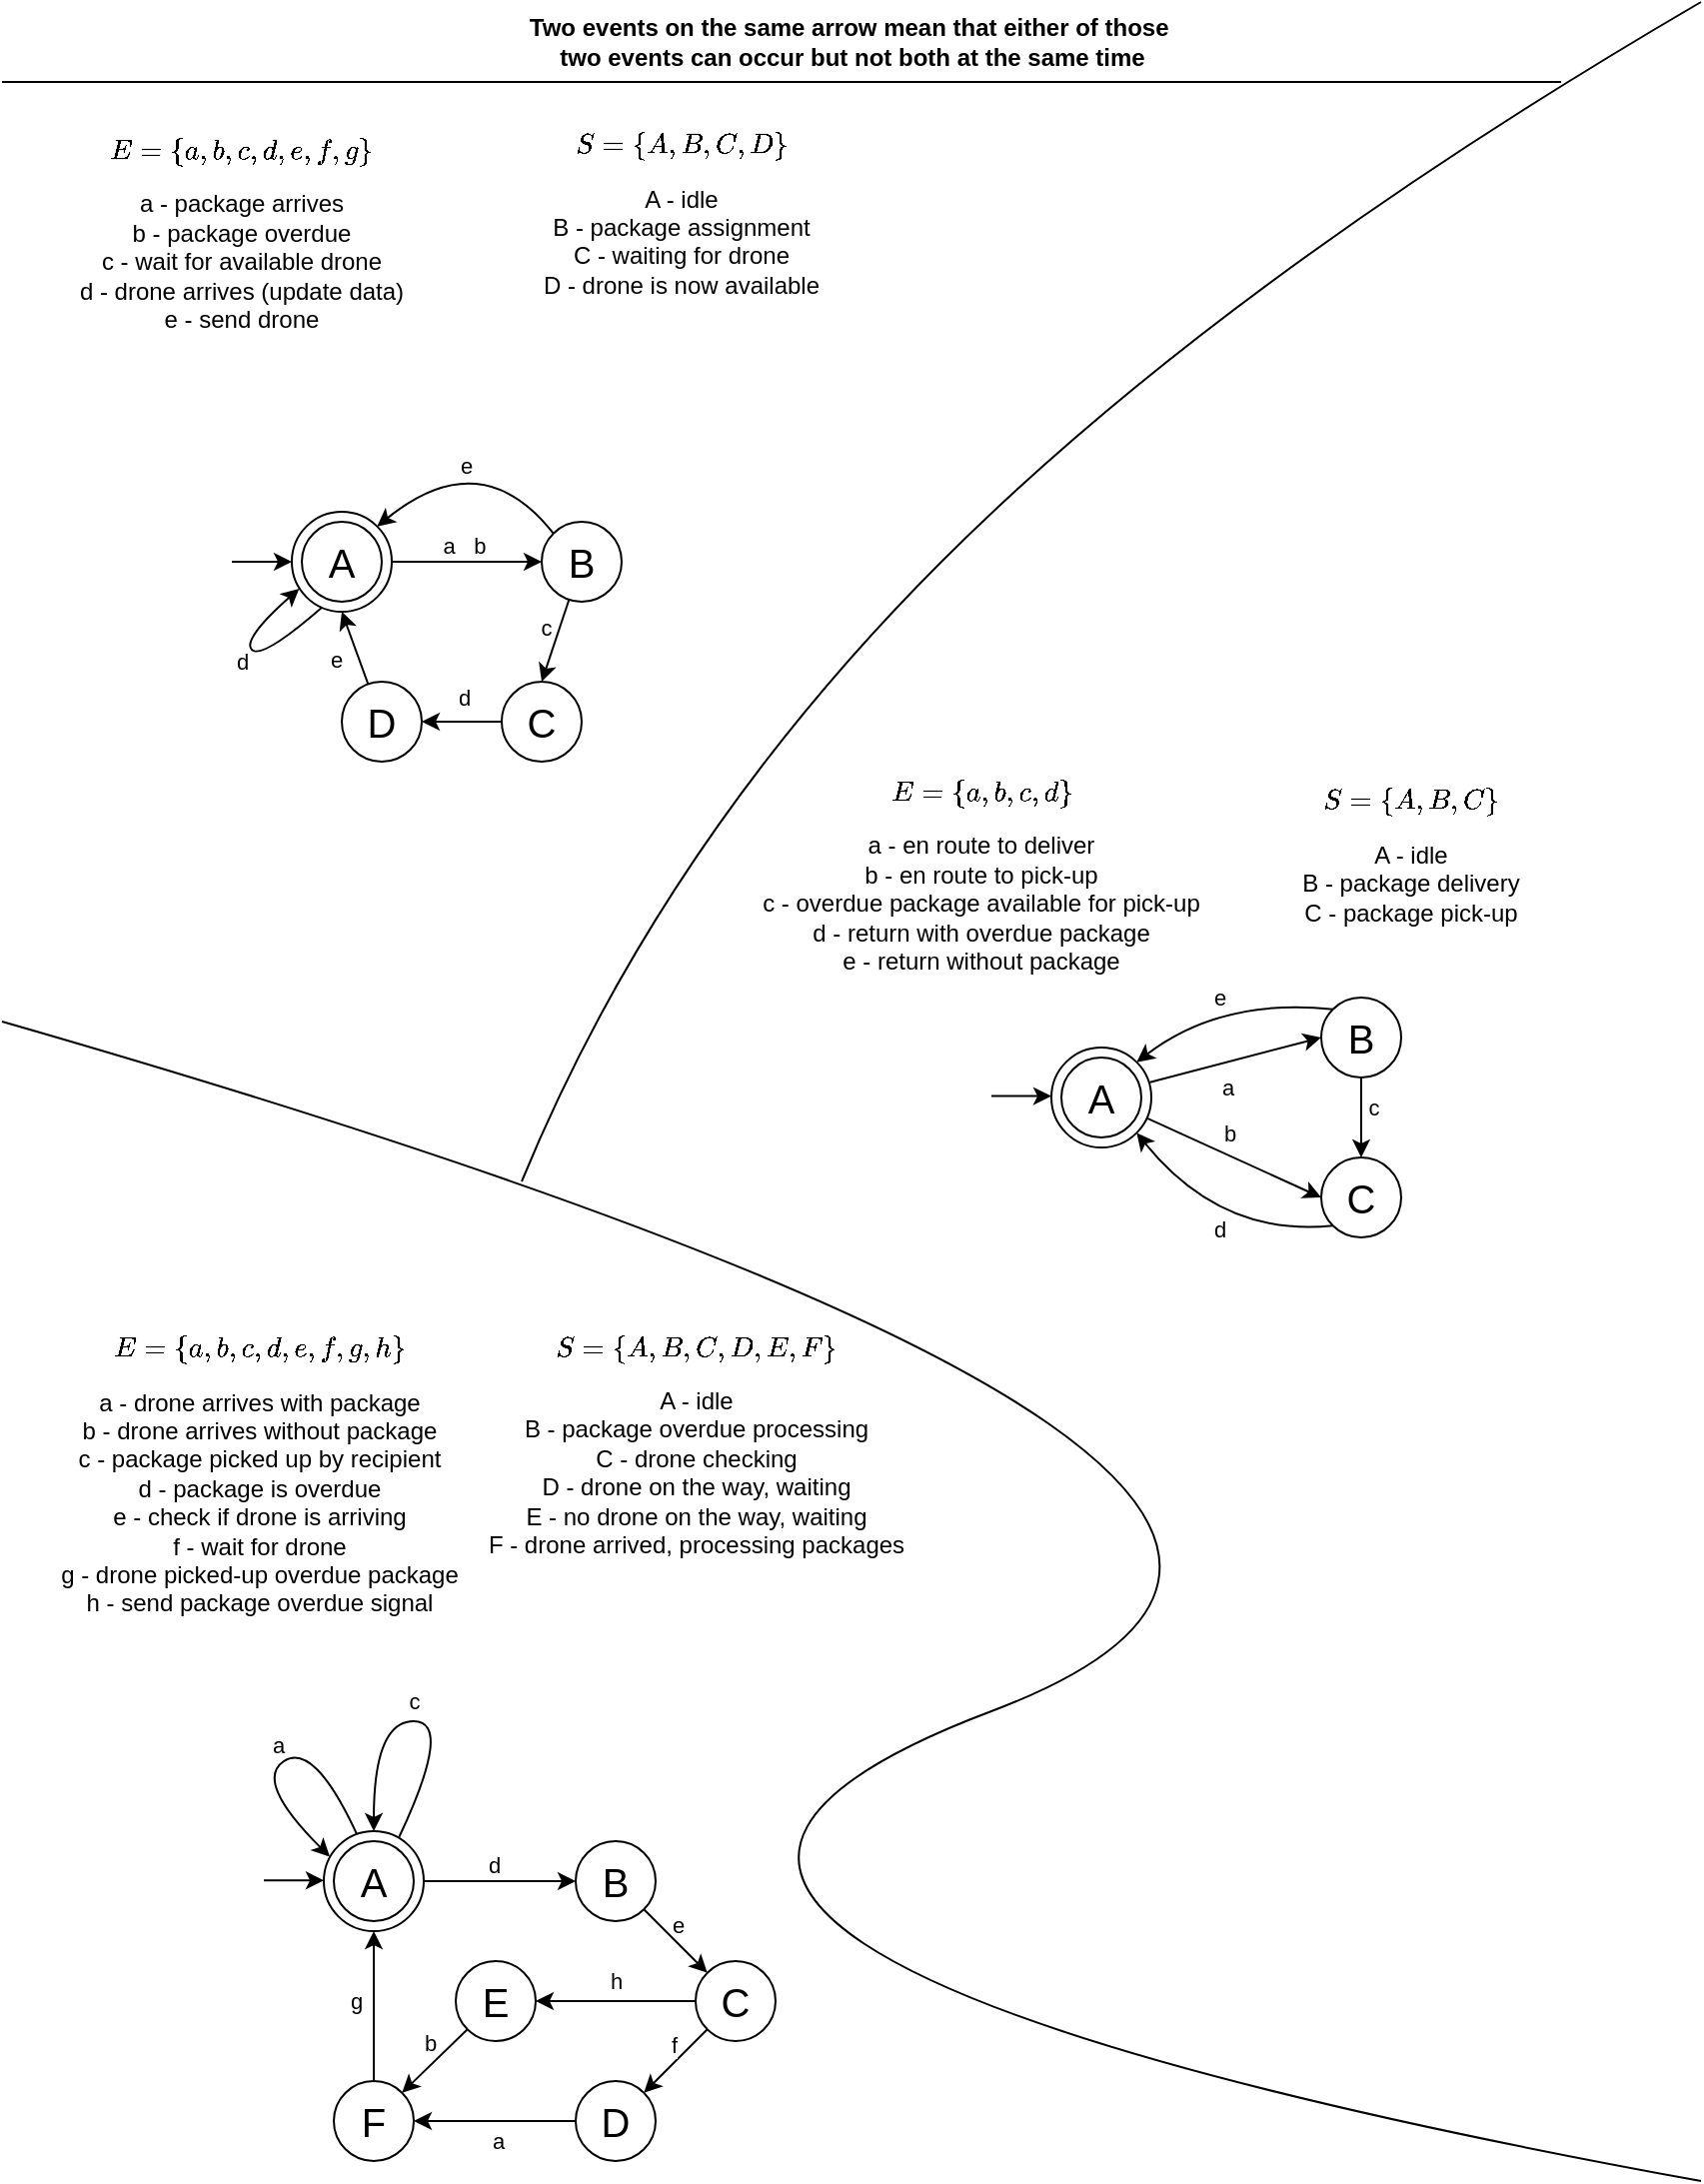 <mxfile version="24.7.17">
  <diagram name="Page-1" id="gmJVIDccvWsY-ryzsYZR">
    <mxGraphModel dx="1059" dy="1584" grid="1" gridSize="10" guides="1" tooltips="1" connect="1" arrows="1" fold="1" page="1" pageScale="1" pageWidth="850" pageHeight="1100" math="1" shadow="0">
      <root>
        <mxCell id="0" />
        <mxCell id="1" parent="0" />
        <mxCell id="I2Yv86F7FBQ0yj-bZWFU-17" style="rounded=0;orthogonalLoop=1;jettySize=auto;html=1;entryX=0;entryY=0.5;entryDx=0;entryDy=0;movable=0;resizable=0;rotatable=0;deletable=0;editable=0;locked=1;connectable=0;" edge="1" parent="1" source="8tRsAm4OLRTYSmNUncQA-51" target="I2Yv86F7FBQ0yj-bZWFU-15">
          <mxGeometry relative="1" as="geometry" />
        </mxCell>
        <mxCell id="I2Yv86F7FBQ0yj-bZWFU-18" value="b" style="edgeLabel;html=1;align=center;verticalAlign=middle;resizable=0;points=[];movable=0;rotatable=0;deletable=0;editable=0;locked=1;connectable=0;" vertex="1" connectable="0" parent="I2Yv86F7FBQ0yj-bZWFU-17">
          <mxGeometry x="0.355" y="-1" relative="1" as="geometry">
            <mxPoint x="-18" y="-20" as="offset" />
          </mxGeometry>
        </mxCell>
        <mxCell id="8tRsAm4OLRTYSmNUncQA-51" value="" style="ellipse;whiteSpace=wrap;html=1;aspect=fixed;movable=0;resizable=0;rotatable=0;deletable=0;editable=0;locked=1;connectable=0;" parent="1" vertex="1">
          <mxGeometry x="525" y="523" width="50" height="50" as="geometry" />
        </mxCell>
        <mxCell id="8tRsAm4OLRTYSmNUncQA-4" style="edgeStyle=orthogonalEdgeStyle;rounded=0;orthogonalLoop=1;jettySize=auto;html=1;entryX=0;entryY=0.5;entryDx=0;entryDy=0;movable=0;resizable=0;rotatable=0;deletable=0;editable=0;locked=1;connectable=0;" parent="1" source="8tRsAm4OLRTYSmNUncQA-2" target="8tRsAm4OLRTYSmNUncQA-3" edge="1">
          <mxGeometry relative="1" as="geometry" />
        </mxCell>
        <mxCell id="8tRsAm4OLRTYSmNUncQA-5" value="a&amp;nbsp; &amp;nbsp;b" style="edgeLabel;html=1;align=center;verticalAlign=middle;resizable=0;points=[];labelBackgroundColor=none;movable=0;rotatable=0;deletable=0;editable=0;locked=1;connectable=0;" parent="8tRsAm4OLRTYSmNUncQA-4" vertex="1" connectable="0">
          <mxGeometry x="-0.056" relative="1" as="geometry">
            <mxPoint y="-8" as="offset" />
          </mxGeometry>
        </mxCell>
        <mxCell id="8tRsAm4OLRTYSmNUncQA-2" value="" style="ellipse;whiteSpace=wrap;html=1;aspect=fixed;movable=0;resizable=0;rotatable=0;deletable=0;editable=0;locked=1;connectable=0;" parent="1" vertex="1">
          <mxGeometry x="145" y="255" width="50" height="50" as="geometry" />
        </mxCell>
        <mxCell id="8tRsAm4OLRTYSmNUncQA-1" value="&lt;font style=&quot;font-size: 20px;&quot;&gt;A&lt;/font&gt;" style="ellipse;whiteSpace=wrap;html=1;aspect=fixed;movable=0;resizable=0;rotatable=0;deletable=0;editable=0;locked=1;connectable=0;" parent="1" vertex="1">
          <mxGeometry x="150" y="260" width="40" height="40" as="geometry" />
        </mxCell>
        <mxCell id="I2Yv86F7FBQ0yj-bZWFU-2" value="" style="rounded=0;orthogonalLoop=1;jettySize=auto;html=1;entryX=0.5;entryY=0;entryDx=0;entryDy=0;movable=0;resizable=0;rotatable=0;deletable=0;editable=0;locked=1;connectable=0;" edge="1" parent="1" source="8tRsAm4OLRTYSmNUncQA-3" target="8tRsAm4OLRTYSmNUncQA-26">
          <mxGeometry relative="1" as="geometry">
            <mxPoint x="390" y="280" as="targetPoint" />
          </mxGeometry>
        </mxCell>
        <mxCell id="I2Yv86F7FBQ0yj-bZWFU-3" value="c" style="edgeLabel;html=1;align=center;verticalAlign=middle;resizable=0;points=[];movable=0;rotatable=0;deletable=0;editable=0;locked=1;connectable=0;" vertex="1" connectable="0" parent="I2Yv86F7FBQ0yj-bZWFU-2">
          <mxGeometry x="0.283" relative="1" as="geometry">
            <mxPoint x="-3" y="-12" as="offset" />
          </mxGeometry>
        </mxCell>
        <mxCell id="8tRsAm4OLRTYSmNUncQA-3" value="&lt;font style=&quot;font-size: 20px;&quot;&gt;B&lt;/font&gt;" style="ellipse;whiteSpace=wrap;html=1;aspect=fixed;movable=0;resizable=0;rotatable=0;deletable=0;editable=0;locked=1;connectable=0;" parent="1" vertex="1">
          <mxGeometry x="270" y="260" width="40" height="40" as="geometry" />
        </mxCell>
        <mxCell id="8tRsAm4OLRTYSmNUncQA-6" value="$$E = \{a,b,c, d, e, f, g\}$$&lt;div&gt;&lt;div&gt;&lt;span style=&quot;background-color: initial;&quot;&gt;a - package arrives&lt;/span&gt;&lt;/div&gt;&lt;div&gt;&lt;span style=&quot;background-color: initial;&quot;&gt;b - package overdue&lt;/span&gt;&lt;/div&gt;c - wait for available drone&lt;/div&gt;&lt;div&gt;d - drone arrives (update data)&lt;/div&gt;&lt;div&gt;e - send drone&lt;/div&gt;&lt;div&gt;&lt;div&gt;&lt;span style=&quot;color: rgba(0, 0, 0, 0); font-family: monospace; font-size: 0px; text-align: start; text-wrap: nowrap; background-color: initial;&quot;&gt;bbbb3CmxGraphModel%3E%3Croot%3E%3CmxCell%20id%3D%220%22%2F%3E%3CmxCell%20id%3D%221%22%20parent%3D%220%22%2F%3E%3CmxCell%20id%3D%222%22%20value%3D%22%26lt%3Bfont%20style%3D%26quot%3Bfont-size%3A%2020px%3B%26quot%3B%26gt%3BA%26lt%3B%2Ffont%26gt%3B%22%20style%3D%22ellipse%3BwhiteSpace%3Dwrap%3Bhtml%3D1%3Baspect%3Dfixed%3B%22%20vertex%3D%221%22%20parent%3D%221%22%3E%3CmxGeometry%20x%3D%22320%22%20y%3D%22280%22%20width%3D%2240%22%20height%3D%2240%22%20as%3D%22geometry%22%2F%3E%3C%2FmxCell%3E%3C%2Froot%3E%3C%2FmxGraphModel%3E&lt;/span&gt;&lt;span style=&quot;color: rgba(0, 0, 0, 0); font-family: monospace; font-size: 0px; text-align: start; text-wrap: nowrap; background-color: initial;&quot;&gt;%3CmxGraphModel%3E%3Croot%3E%3CmxCell%20id%3D%220%22%2F%3E%3CmxCell%20id%3D%221%22%20parent%3D%220%22%2F%3E%3CmxCell%20id%3D%222%22%20value%3D%22%26lt%3Bfont%20style%3D%26quot%3Bfont-size%3A%2020px%3B%26quot%3B%26gt%3BA%26lt%3B%2Ffont%26gt%3B%22%20style%3D%22ellipse%3BwhiteSpace%3Dwrap%3Bhtml%3D1%3Baspect%3Dfixed%3B%22%20vertex%3D%221%22%20parent%3D%221%22%3E%3CmxGeometry%20x%3D%22320%22%20y%3D%22280%22%20width%3D%2240%22%20height%3D%2240%22%20as%3D%22geometry%22%2F%3E%3C%2FmxCell%3E%3C%2Froot%3E%3C%2F&amp;nbsp;&lt;/span&gt;&lt;/div&gt;&lt;/div&gt;&lt;div&gt;&lt;span style=&quot;color: rgba(0, 0, 0, 0); font-family: monospace; font-size: 0px; text-align: start; text-wrap: nowrap; background-color: initial;&quot;&gt;&lt;br&gt;&lt;/span&gt;&lt;/div&gt;" style="text;html=1;align=center;verticalAlign=middle;whiteSpace=wrap;rounded=0;movable=0;resizable=0;rotatable=0;deletable=0;editable=0;locked=1;connectable=0;" parent="1" vertex="1">
          <mxGeometry y="60" width="240" height="130" as="geometry" />
        </mxCell>
        <mxCell id="8tRsAm4OLRTYSmNUncQA-29" style="rounded=0;orthogonalLoop=1;jettySize=auto;html=1;entryX=1;entryY=0.5;entryDx=0;entryDy=0;movable=0;resizable=0;rotatable=0;deletable=0;editable=0;locked=1;connectable=0;" parent="1" source="8tRsAm4OLRTYSmNUncQA-26" target="8tRsAm4OLRTYSmNUncQA-32" edge="1">
          <mxGeometry relative="1" as="geometry">
            <mxPoint x="395.858" y="385.858" as="targetPoint" />
          </mxGeometry>
        </mxCell>
        <mxCell id="8tRsAm4OLRTYSmNUncQA-36" value="d" style="edgeLabel;html=1;align=center;verticalAlign=middle;resizable=0;points=[];labelBackgroundColor=none;movable=0;rotatable=0;deletable=0;editable=0;locked=1;connectable=0;" parent="8tRsAm4OLRTYSmNUncQA-29" vertex="1" connectable="0">
          <mxGeometry x="0.021" relative="1" as="geometry">
            <mxPoint x="1" y="-12" as="offset" />
          </mxGeometry>
        </mxCell>
        <mxCell id="8tRsAm4OLRTYSmNUncQA-26" value="&lt;font style=&quot;font-size: 20px;&quot;&gt;C&lt;/font&gt;" style="ellipse;whiteSpace=wrap;html=1;aspect=fixed;movable=0;resizable=0;rotatable=0;deletable=0;editable=0;locked=1;connectable=0;" parent="1" vertex="1">
          <mxGeometry x="250" y="340" width="40" height="40" as="geometry" />
        </mxCell>
        <mxCell id="I2Yv86F7FBQ0yj-bZWFU-1" style="rounded=0;orthogonalLoop=1;jettySize=auto;html=1;entryX=0.5;entryY=1;entryDx=0;entryDy=0;movable=0;resizable=0;rotatable=0;deletable=0;editable=0;locked=1;connectable=0;" edge="1" parent="1" source="8tRsAm4OLRTYSmNUncQA-32" target="8tRsAm4OLRTYSmNUncQA-2">
          <mxGeometry relative="1" as="geometry">
            <mxPoint x="240" y="354" as="targetPoint" />
          </mxGeometry>
        </mxCell>
        <mxCell id="I2Yv86F7FBQ0yj-bZWFU-7" value="e" style="edgeLabel;html=1;align=center;verticalAlign=middle;resizable=0;points=[];movable=0;rotatable=0;deletable=0;editable=0;locked=1;connectable=0;" vertex="1" connectable="0" parent="I2Yv86F7FBQ0yj-bZWFU-1">
          <mxGeometry x="-0.279" relative="1" as="geometry">
            <mxPoint x="-12" y="1" as="offset" />
          </mxGeometry>
        </mxCell>
        <mxCell id="8tRsAm4OLRTYSmNUncQA-32" value="&lt;font style=&quot;font-size: 20px;&quot;&gt;D&lt;/font&gt;" style="ellipse;whiteSpace=wrap;html=1;aspect=fixed;movable=0;resizable=0;rotatable=0;deletable=0;editable=0;locked=1;connectable=0;" parent="1" vertex="1">
          <mxGeometry x="170" y="340" width="40" height="40" as="geometry" />
        </mxCell>
        <mxCell id="8tRsAm4OLRTYSmNUncQA-54" style="rounded=0;orthogonalLoop=1;jettySize=auto;html=1;entryX=0;entryY=0.5;entryDx=0;entryDy=0;exitX=0.987;exitY=0.347;exitDx=0;exitDy=0;exitPerimeter=0;movable=0;resizable=0;rotatable=0;deletable=0;editable=0;locked=1;connectable=0;" parent="1" source="8tRsAm4OLRTYSmNUncQA-51" target="8tRsAm4OLRTYSmNUncQA-52" edge="1">
          <mxGeometry relative="1" as="geometry">
            <mxPoint x="570" y="528" as="sourcePoint" />
          </mxGeometry>
        </mxCell>
        <mxCell id="8tRsAm4OLRTYSmNUncQA-55" value="a" style="edgeLabel;html=1;align=center;verticalAlign=middle;resizable=0;points=[];labelBackgroundColor=none;movable=0;rotatable=0;deletable=0;editable=0;locked=1;connectable=0;" parent="8tRsAm4OLRTYSmNUncQA-54" vertex="1" connectable="0">
          <mxGeometry x="-0.126" y="-1" relative="1" as="geometry">
            <mxPoint x="1" y="11" as="offset" />
          </mxGeometry>
        </mxCell>
        <mxCell id="8tRsAm4OLRTYSmNUncQA-48" value="&lt;span style=&quot;font-size: 20px;&quot;&gt;A&lt;/span&gt;" style="ellipse;whiteSpace=wrap;html=1;aspect=fixed;movable=0;resizable=0;rotatable=0;deletable=0;editable=0;locked=1;connectable=0;" parent="1" vertex="1">
          <mxGeometry x="530" y="528" width="40" height="40" as="geometry" />
        </mxCell>
        <mxCell id="8tRsAm4OLRTYSmNUncQA-49" value="$$E = \{a,b,c, d\}$$&lt;div&gt;&lt;div&gt;&lt;span style=&quot;background-color: initial;&quot;&gt;a - en route to deliver&lt;/span&gt;&lt;/div&gt;&lt;div&gt;&lt;span style=&quot;background-color: initial;&quot;&gt;b -&amp;nbsp;&lt;/span&gt;&lt;span style=&quot;background-color: initial;&quot;&gt;en route to pick-up&lt;/span&gt;&lt;/div&gt;&lt;/div&gt;&lt;div&gt;&lt;span style=&quot;background-color: initial;&quot;&gt;c - overdue package available for pick-up&lt;/span&gt;&lt;/div&gt;&lt;div&gt;d - return with overdue package&lt;/div&gt;&lt;div&gt;e - return without package&lt;/div&gt;&lt;div&gt;&lt;div&gt;&lt;span style=&quot;color: rgba(0, 0, 0, 0); font-family: monospace; font-size: 0px; text-align: start; text-wrap: nowrap; background-color: initial;&quot;&gt;bbbb3CmxGraphModel%3E%3Croot%3E%3CmxCell%20id%3D%220%22%2F%3E%3CmxCell%20id%3D%221%22%20parent%3D%220%22%2F%3E%3CmxCell%20id%3D%222%22%20value%3D%22%26lt%3Bfont%20style%3D%26quot%3Bfont-size%3A%2020px%3B%26quot%3B%26gt%3BA%26lt%3B%2Ffont%26gt%3B%22%20style%3D%22ellipse%3BwhiteSpace%3Dwrap%3Bhtml%3D1%3Baspect%3Dfixed%3B%22%20vertex%3D%221%22%20parent%3D%221%22%3E%3CmxGeometry%20x%3D%22320%22%20y%3D%22280%22%20width%3D%2240%22%20height%3D%2240%22%20as%3D%22geometry%22%2F%3E%3C%2FmxCell%3E%3C%2Froot%3E%3C%2FmxGraphModel%3E&lt;/span&gt;&lt;span style=&quot;color: rgba(0, 0, 0, 0); font-family: monospace; font-size: 0px; text-align: start; text-wrap: nowrap; background-color: initial;&quot;&gt;%3CmxGraphModel%3E%3Croot%3E%3CmxCell%20id%3D%220%22%2F%3E%3CmxCell%20id%3D%221%22%20parent%3D%220%22%2F%3E%3CmxCell%20id%3D%222%22%20value%3D%22%26lt%3Bfont%20style%3D%26quot%3Bfont-size%3A%2020px%3B%26quot%3B%26gt%3BA%26lt%3B%2Ffont%26gt%3B%22%20style%3D%22ellipse%3BwhiteSpace%3Dwrap%3Bhtml%3D1%3Baspect%3Dfixed%3B%22%20vertex%3D%221%22%20parent%3D%221%22%3E%3CmxGeometry%20x%3D%22320%22%20y%3D%22280%22%20width%3D%2240%22%20height%3D%2240%22%20as%3D%22geometry%22%2F%3E%3C%2FmxCell%3E%3C%2Froot%3E%3C%2F&amp;nbsp;&lt;/span&gt;&lt;/div&gt;&lt;/div&gt;&lt;div&gt;&lt;span style=&quot;color: rgba(0, 0, 0, 0); font-family: monospace; font-size: 0px; text-align: start; text-wrap: nowrap; background-color: initial;&quot;&gt;&lt;br&gt;&lt;/span&gt;&lt;/div&gt;" style="text;html=1;align=center;verticalAlign=middle;whiteSpace=wrap;rounded=0;movable=0;resizable=0;rotatable=0;deletable=0;editable=0;locked=1;connectable=0;" parent="1" vertex="1">
          <mxGeometry x="325" y="378" width="330" height="135" as="geometry" />
        </mxCell>
        <mxCell id="I2Yv86F7FBQ0yj-bZWFU-23" value="" style="edgeStyle=orthogonalEdgeStyle;rounded=0;orthogonalLoop=1;jettySize=auto;html=1;movable=0;resizable=0;rotatable=0;deletable=0;editable=0;locked=1;connectable=0;" edge="1" parent="1" source="8tRsAm4OLRTYSmNUncQA-52" target="I2Yv86F7FBQ0yj-bZWFU-15">
          <mxGeometry relative="1" as="geometry" />
        </mxCell>
        <mxCell id="I2Yv86F7FBQ0yj-bZWFU-24" value="c" style="edgeLabel;html=1;align=center;verticalAlign=middle;resizable=0;points=[];movable=0;rotatable=0;deletable=0;editable=0;locked=1;connectable=0;" vertex="1" connectable="0" parent="I2Yv86F7FBQ0yj-bZWFU-23">
          <mxGeometry x="-0.364" y="1" relative="1" as="geometry">
            <mxPoint x="5" y="2" as="offset" />
          </mxGeometry>
        </mxCell>
        <mxCell id="8tRsAm4OLRTYSmNUncQA-52" value="&lt;span style=&quot;font-size: 20px;&quot;&gt;B&lt;/span&gt;" style="ellipse;whiteSpace=wrap;html=1;aspect=fixed;movable=0;resizable=0;rotatable=0;deletable=0;editable=0;locked=1;connectable=0;" parent="1" vertex="1">
          <mxGeometry x="660" y="498" width="40" height="40" as="geometry" />
        </mxCell>
        <mxCell id="8tRsAm4OLRTYSmNUncQA-64" value="$$E = \{a,b,c, d,e, f, g, h\}$$&lt;div&gt;&lt;div&gt;&lt;div&gt;&lt;span style=&quot;background-color: initial;&quot;&gt;a - drone arrives with package&lt;/span&gt;&lt;/div&gt;&lt;div&gt;&lt;span style=&quot;background-color: initial;&quot;&gt;b -&amp;nbsp;&lt;/span&gt;&lt;span style=&quot;background-color: initial;&quot;&gt;drone arrives without package&lt;/span&gt;&lt;/div&gt;&lt;/div&gt;&lt;div&gt;c - package picked up by recipient&lt;/div&gt;&lt;div&gt;d - package is overdue&lt;/div&gt;&lt;div&gt;e - check if drone is arriving&lt;/div&gt;&lt;div&gt;f - wait for drone&lt;/div&gt;&lt;div&gt;g - drone picked-up overdue package&lt;/div&gt;&lt;div&gt;h - send package overdue signal&lt;/div&gt;&lt;div&gt;&lt;br&gt;&lt;/div&gt;&lt;div&gt;&lt;div&gt;&lt;span style=&quot;color: rgba(0, 0, 0, 0); font-family: monospace; font-size: 0px; text-align: start; text-wrap: nowrap; background-color: initial;&quot;&gt;bbbb3CmxGraphModel%3E%3Croot%3E%3CmxCell%20id%3D%220%22%2F%3E%3CmxCell%20id%3D%221%22%20parent%3D%220%22%2F%3E%3CmxCell%20id%3D%222%22%20value%3D%22%26lt%3Bfont%20style%3D%26quot%3Bfont-size%3A%2020px%3B%26quot%3B%26gt%3BA%26lt%3B%2Ffont%26gt%3B%22%20style%3D%22ellipse%3BwhiteSpace%3Dwrap%3Bhtml%3D1%3Baspect%3Dfixed%3B%22%20vertex%3D%221%22%20parent%3D%221%22%3E%3CmxGeometry%20x%3D%22320%22%20y%3D%22280%22%20width%3D%2240%22%20height%3D%2240%22%20as%3D%22geometry%22%2F%3E%3C%2FmxCell%3E%3C%2Froot%3E%3C%2FmxGraphModel%3&lt;/span&gt;&lt;/div&gt;&lt;div&gt;&lt;span style=&quot;background-color: initial; color: rgba(0, 0, 0, 0); font-family: monospace; font-size: 0px; text-align: start; text-wrap: nowrap;&quot;&gt;&amp;nbsp;dsa%3CmxGraphModel%3E%3Croot%3E%3CmxCell%20id%3D%220%22%2F%3E%3CmxCell%20id%3D%221%22%20parent%3D%220%22%2F%3E%3CmxCell%20id%3D%222%22%20value%3D%22%26lt%3Bfont%20style%3D%26quot%3Bfont-size%3A%2020px%3B%26quot%3B%26gt%3BA%26lt%3B%2Ffont%26gt%3B%22%20style%3D%22ellipse%3BwhiteSpace%3Dwrap%3Bhtml%3D1%3Baspect%3Dfixed%3B%22%20vertex%3D%221%22%20parent%3D%221%22%3E%3CmxGeometry%20x%3D%22320%22%20y%3D%22280%22%20width%3D%2240%22%20height%3D%2240%22%20as%3D%22geometry%22%2F%3E%3C%2FmxCell%3E%3C%2Froot%3E&lt;/span&gt;&lt;/div&gt;&lt;/div&gt;&lt;/div&gt;" style="text;html=1;align=center;verticalAlign=middle;whiteSpace=wrap;rounded=0;movable=0;resizable=0;rotatable=0;deletable=0;editable=0;locked=1;connectable=0;" parent="1" vertex="1">
          <mxGeometry x="8.5" y="658" width="240" height="190" as="geometry" />
        </mxCell>
        <mxCell id="8tRsAm4OLRTYSmNUncQA-84" value="" style="edgeStyle=orthogonalEdgeStyle;rounded=0;orthogonalLoop=1;jettySize=auto;html=1;movable=0;resizable=0;rotatable=0;deletable=0;editable=0;locked=1;connectable=0;" parent="1" source="8tRsAm4OLRTYSmNUncQA-65" target="8tRsAm4OLRTYSmNUncQA-82" edge="1">
          <mxGeometry relative="1" as="geometry" />
        </mxCell>
        <mxCell id="8tRsAm4OLRTYSmNUncQA-85" value="d" style="edgeLabel;html=1;align=center;verticalAlign=middle;resizable=0;points=[];labelBackgroundColor=none;movable=0;rotatable=0;deletable=0;editable=0;locked=1;connectable=0;" parent="8tRsAm4OLRTYSmNUncQA-84" vertex="1" connectable="0">
          <mxGeometry x="-0.084" relative="1" as="geometry">
            <mxPoint y="-8" as="offset" />
          </mxGeometry>
        </mxCell>
        <mxCell id="8tRsAm4OLRTYSmNUncQA-116" value="" style="rounded=0;orthogonalLoop=1;jettySize=auto;html=1;exitX=0;exitY=1;exitDx=0;exitDy=0;entryX=1;entryY=0;entryDx=0;entryDy=0;movable=0;resizable=0;rotatable=0;deletable=0;editable=0;locked=1;connectable=0;" parent="1" source="I2Yv86F7FBQ0yj-bZWFU-27" target="8tRsAm4OLRTYSmNUncQA-114" edge="1">
          <mxGeometry relative="1" as="geometry" />
        </mxCell>
        <mxCell id="8tRsAm4OLRTYSmNUncQA-65" value="" style="ellipse;whiteSpace=wrap;html=1;aspect=fixed;movable=0;resizable=0;rotatable=0;deletable=0;editable=0;locked=1;connectable=0;" parent="1" vertex="1">
          <mxGeometry x="161" y="915" width="50" height="50" as="geometry" />
        </mxCell>
        <mxCell id="8tRsAm4OLRTYSmNUncQA-66" value="&lt;span style=&quot;font-size: 20px;&quot;&gt;A&lt;/span&gt;" style="ellipse;whiteSpace=wrap;html=1;aspect=fixed;movable=0;resizable=0;rotatable=0;deletable=0;editable=0;locked=1;connectable=0;" parent="1" vertex="1">
          <mxGeometry x="166" y="920" width="40" height="40" as="geometry" />
        </mxCell>
        <mxCell id="8tRsAm4OLRTYSmNUncQA-75" value="" style="curved=1;endArrow=classic;html=1;rounded=0;exitX=0;exitY=0;exitDx=0;exitDy=0;entryX=1;entryY=0;entryDx=0;entryDy=0;movable=0;resizable=0;rotatable=0;deletable=0;editable=0;locked=1;connectable=0;" parent="1" source="8tRsAm4OLRTYSmNUncQA-52" target="8tRsAm4OLRTYSmNUncQA-51" edge="1">
          <mxGeometry width="50" height="50" relative="1" as="geometry">
            <mxPoint x="520" y="738" as="sourcePoint" />
            <mxPoint x="570" y="688" as="targetPoint" />
            <Array as="points">
              <mxPoint x="610" y="498" />
            </Array>
          </mxGeometry>
        </mxCell>
        <mxCell id="8tRsAm4OLRTYSmNUncQA-76" value="e" style="edgeLabel;html=1;align=center;verticalAlign=middle;resizable=0;points=[];labelBackgroundColor=none;movable=0;rotatable=0;deletable=0;editable=0;locked=1;connectable=0;" parent="8tRsAm4OLRTYSmNUncQA-75" vertex="1" connectable="0">
          <mxGeometry x="-0.061" y="9" relative="1" as="geometry">
            <mxPoint x="-5" y="-10" as="offset" />
          </mxGeometry>
        </mxCell>
        <mxCell id="8tRsAm4OLRTYSmNUncQA-87" value="" style="rounded=0;orthogonalLoop=1;jettySize=auto;html=1;movable=0;resizable=0;rotatable=0;deletable=0;editable=0;locked=1;connectable=0;" parent="1" source="8tRsAm4OLRTYSmNUncQA-82" target="8tRsAm4OLRTYSmNUncQA-86" edge="1">
          <mxGeometry relative="1" as="geometry" />
        </mxCell>
        <mxCell id="8tRsAm4OLRTYSmNUncQA-88" value="e" style="edgeLabel;html=1;align=center;verticalAlign=middle;resizable=0;points=[];labelBackgroundColor=none;movable=0;rotatable=0;deletable=0;editable=0;locked=1;connectable=0;" parent="8tRsAm4OLRTYSmNUncQA-87" vertex="1" connectable="0">
          <mxGeometry x="0.042" y="-2" relative="1" as="geometry">
            <mxPoint x="1" y="-10" as="offset" />
          </mxGeometry>
        </mxCell>
        <mxCell id="8tRsAm4OLRTYSmNUncQA-82" value="&lt;span style=&quot;font-size: 20px;&quot;&gt;B&lt;/span&gt;" style="ellipse;whiteSpace=wrap;html=1;aspect=fixed;movable=0;resizable=0;rotatable=0;deletable=0;editable=0;locked=1;connectable=0;" parent="1" vertex="1">
          <mxGeometry x="287" y="920" width="40" height="40" as="geometry" />
        </mxCell>
        <mxCell id="8tRsAm4OLRTYSmNUncQA-94" style="rounded=0;orthogonalLoop=1;jettySize=auto;html=1;entryX=1;entryY=0;entryDx=0;entryDy=0;movable=0;resizable=0;rotatable=0;deletable=0;editable=0;locked=1;connectable=0;" parent="1" source="8tRsAm4OLRTYSmNUncQA-86" target="8tRsAm4OLRTYSmNUncQA-93" edge="1">
          <mxGeometry relative="1" as="geometry" />
        </mxCell>
        <mxCell id="8tRsAm4OLRTYSmNUncQA-95" value="f" style="edgeLabel;html=1;align=center;verticalAlign=middle;resizable=0;points=[];movable=0;rotatable=0;deletable=0;editable=0;locked=1;connectable=0;" parent="8tRsAm4OLRTYSmNUncQA-94" vertex="1" connectable="0">
          <mxGeometry x="-0.074" y="-1" relative="1" as="geometry">
            <mxPoint x="-2" y="-7" as="offset" />
          </mxGeometry>
        </mxCell>
        <mxCell id="I2Yv86F7FBQ0yj-bZWFU-26" value="h" style="rounded=0;orthogonalLoop=1;jettySize=auto;html=1;entryX=1;entryY=0.5;entryDx=0;entryDy=0;movable=0;resizable=0;rotatable=0;deletable=0;editable=0;locked=1;connectable=0;" edge="1" parent="1" source="8tRsAm4OLRTYSmNUncQA-86" target="I2Yv86F7FBQ0yj-bZWFU-27">
          <mxGeometry y="-10" relative="1" as="geometry">
            <mxPoint as="offset" />
          </mxGeometry>
        </mxCell>
        <mxCell id="8tRsAm4OLRTYSmNUncQA-86" value="&lt;span style=&quot;font-size: 20px;&quot;&gt;C&lt;/span&gt;" style="ellipse;whiteSpace=wrap;html=1;aspect=fixed;movable=0;resizable=0;rotatable=0;deletable=0;editable=0;locked=1;connectable=0;" parent="1" vertex="1">
          <mxGeometry x="347" y="980" width="40" height="40" as="geometry" />
        </mxCell>
        <mxCell id="8tRsAm4OLRTYSmNUncQA-97" value="" style="edgeStyle=orthogonalEdgeStyle;rounded=0;orthogonalLoop=1;jettySize=auto;html=1;entryX=1;entryY=0.5;entryDx=0;entryDy=0;movable=0;resizable=0;rotatable=0;deletable=0;editable=0;locked=1;connectable=0;" parent="1" source="8tRsAm4OLRTYSmNUncQA-93" target="8tRsAm4OLRTYSmNUncQA-114" edge="1">
          <mxGeometry relative="1" as="geometry" />
        </mxCell>
        <mxCell id="8tRsAm4OLRTYSmNUncQA-98" value="a" style="edgeLabel;html=1;align=center;verticalAlign=middle;resizable=0;points=[];labelBackgroundColor=none;movable=0;rotatable=0;deletable=0;editable=0;locked=1;connectable=0;" parent="8tRsAm4OLRTYSmNUncQA-97" vertex="1" connectable="0">
          <mxGeometry y="1" relative="1" as="geometry">
            <mxPoint x="1" y="9" as="offset" />
          </mxGeometry>
        </mxCell>
        <mxCell id="8tRsAm4OLRTYSmNUncQA-93" value="&lt;span style=&quot;font-size: 20px;&quot;&gt;D&lt;/span&gt;" style="ellipse;whiteSpace=wrap;html=1;aspect=fixed;movable=0;resizable=0;rotatable=0;deletable=0;editable=0;locked=1;connectable=0;" parent="1" vertex="1">
          <mxGeometry x="287" y="1040" width="40" height="40" as="geometry" />
        </mxCell>
        <mxCell id="8tRsAm4OLRTYSmNUncQA-107" value="" style="endArrow=classic;html=1;rounded=0;movable=0;resizable=0;rotatable=0;deletable=0;editable=0;locked=1;connectable=0;" parent="1" edge="1">
          <mxGeometry width="50" height="50" relative="1" as="geometry">
            <mxPoint x="115" y="280" as="sourcePoint" />
            <mxPoint x="145" y="280" as="targetPoint" />
          </mxGeometry>
        </mxCell>
        <mxCell id="8tRsAm4OLRTYSmNUncQA-108" value="" style="endArrow=classic;html=1;rounded=0;movable=0;resizable=0;rotatable=0;deletable=0;editable=0;locked=1;connectable=0;" parent="1" edge="1">
          <mxGeometry width="50" height="50" relative="1" as="geometry">
            <mxPoint x="131" y="939.66" as="sourcePoint" />
            <mxPoint x="161" y="939.66" as="targetPoint" />
          </mxGeometry>
        </mxCell>
        <mxCell id="8tRsAm4OLRTYSmNUncQA-109" value="" style="endArrow=classic;html=1;rounded=0;movable=0;resizable=0;rotatable=0;deletable=0;editable=0;locked=1;connectable=0;" parent="1" edge="1">
          <mxGeometry width="50" height="50" relative="1" as="geometry">
            <mxPoint x="495" y="547.31" as="sourcePoint" />
            <mxPoint x="525" y="547.31" as="targetPoint" />
          </mxGeometry>
        </mxCell>
        <mxCell id="8tRsAm4OLRTYSmNUncQA-112" value="" style="curved=1;endArrow=classic;html=1;rounded=0;exitX=0.331;exitY=0.031;exitDx=0;exitDy=0;exitPerimeter=0;entryX=0.06;entryY=0.256;entryDx=0;entryDy=0;entryPerimeter=0;movable=0;resizable=0;rotatable=0;deletable=0;editable=0;locked=1;connectable=0;" parent="1" source="8tRsAm4OLRTYSmNUncQA-65" target="8tRsAm4OLRTYSmNUncQA-65" edge="1">
          <mxGeometry width="50" height="50" relative="1" as="geometry">
            <mxPoint x="116" y="860" as="sourcePoint" />
            <mxPoint x="166" y="810" as="targetPoint" />
            <Array as="points">
              <mxPoint x="156" y="870" />
              <mxPoint x="126" y="890" />
            </Array>
          </mxGeometry>
        </mxCell>
        <mxCell id="8tRsAm4OLRTYSmNUncQA-113" value="a" style="edgeLabel;html=1;align=center;verticalAlign=middle;resizable=0;points=[];labelBackgroundColor=none;movable=0;rotatable=0;deletable=0;editable=0;locked=1;connectable=0;" parent="1" vertex="1" connectable="0">
          <mxGeometry x="138.122" y="871.513" as="geometry" />
        </mxCell>
        <mxCell id="I2Yv86F7FBQ0yj-bZWFU-28" value="g" style="edgeStyle=orthogonalEdgeStyle;rounded=0;orthogonalLoop=1;jettySize=auto;html=1;entryX=0.5;entryY=1;entryDx=0;entryDy=0;movable=0;resizable=0;rotatable=0;deletable=0;editable=0;locked=1;connectable=0;" edge="1" parent="1">
          <mxGeometry x="0.067" y="9" relative="1" as="geometry">
            <mxPoint x="186" y="1040.0" as="sourcePoint" />
            <mxPoint x="186" y="965.0" as="targetPoint" />
            <mxPoint as="offset" />
          </mxGeometry>
        </mxCell>
        <mxCell id="8tRsAm4OLRTYSmNUncQA-114" value="&lt;span style=&quot;font-size: 20px;&quot;&gt;F&lt;/span&gt;" style="ellipse;whiteSpace=wrap;html=1;aspect=fixed;movable=0;resizable=0;rotatable=0;deletable=0;editable=0;locked=1;connectable=0;" parent="1" vertex="1">
          <mxGeometry x="166" y="1040" width="40" height="40" as="geometry" />
        </mxCell>
        <mxCell id="8tRsAm4OLRTYSmNUncQA-117" value="b" style="edgeLabel;html=1;align=center;verticalAlign=middle;resizable=0;points=[];labelBackgroundColor=none;movable=0;rotatable=0;deletable=0;editable=0;locked=1;connectable=0;" parent="1" vertex="1" connectable="0">
          <mxGeometry x="214.125" y="1020.995" as="geometry" />
        </mxCell>
        <mxCell id="I2Yv86F7FBQ0yj-bZWFU-8" value="$$S = \{A,B,C,D\}$$&lt;div&gt;&lt;div&gt;A - idle&lt;/div&gt;&lt;div&gt;&lt;span style=&quot;background-color: initial;&quot;&gt;B - package assignment&lt;/span&gt;&lt;/div&gt;&lt;/div&gt;&lt;div&gt;&lt;span style=&quot;background-color: initial;&quot;&gt;C - waiting for drone&lt;/span&gt;&lt;/div&gt;&lt;div&gt;&lt;span style=&quot;background-color: initial;&quot;&gt;D - drone is now available&lt;/span&gt;&lt;/div&gt;&lt;div&gt;&lt;div&gt;&lt;span style=&quot;color: rgba(0, 0, 0, 0); font-family: monospace; font-size: 0px; text-align: start; text-wrap: nowrap; background-color: initial;&quot;&gt;bbbb3CmxGraphModel%3E%3Croot%3E%3CmxCell%20id%3D%220%22%2F%3E%3CmxCell%20id%3D%221%22%20parent%3D%220%22%2F%3E%3CmxCell%20id%3D%222%22%20value%3D%22%26lt%3Bfont%20style%3D%26quot%3Bfont-size%3A%2020px%3B%26quot%3B%26gt%3BA%26lt%3B%2Ffont%26gt%3B%22%20style%3D%22ellipse%3BwhiteSpace%3Dwrap%3Bhtml%3D1%3Baspect%3Dfixed%3B%22%20vertex%3D%221%22%20parent%3D%221%22%3E%3CmxGeometry%20x%3D%22320%22%20y%3D%22280%22%20width%3D%2240%22%20height%3D%2240%22%20as%3D%22geometry%22%2F%3E%3C%2FmxCell%3E%3C%2Froot%3E%3C%2FmxGraphModel%3E&lt;/span&gt;&lt;span style=&quot;color: rgba(0, 0, 0, 0); font-family: monospace; font-size: 0px; text-align: start; text-wrap: nowrap; background-color: initial;&quot;&gt;%3CmxGraphModel%3E%3Croot%3E%3CmxCell%20id%3D%220%22%2F%3E%3CmxCell%20id%3D%221%22%20parent%3D%220%22%2F%3E%3CmxCell%20id%3D%222%22%20value%3D%22%26lt%3Bfont%20style%3D%26quot%3Bfont-size%3A%2020px%3B%26quot%3B%26gt%3BA%26lt%3B%2Ffont%26gt%3B%22%20style%3D%22ellipse%3BwhiteSpace%3Dwrap%3Bhtml%3D1%3Baspect%3Dfixed%3B%22%20vertex%3D%221%22%20parent%3D%221%22%3E%3CmxGeometry%20x%3D%22320%22%20y%3D%22280%22%20width%3D%2240%22%20height%3D%2240%22%20as%3D%22geometry%22%2F%3E%3C%2FmxCell%3E%3C%2Froot%3E%3C%2F&amp;nbsp;&lt;/span&gt;&lt;/div&gt;&lt;/div&gt;&lt;div&gt;&lt;span style=&quot;color: rgba(0, 0, 0, 0); font-family: monospace; font-size: 0px; text-align: start; text-wrap: nowrap; background-color: initial;&quot;&gt;&lt;br&gt;&lt;/span&gt;&lt;/div&gt;" style="text;html=1;align=center;verticalAlign=middle;whiteSpace=wrap;rounded=0;movable=0;resizable=0;rotatable=0;deletable=0;editable=0;locked=1;connectable=0;" vertex="1" parent="1">
          <mxGeometry x="220" y="60" width="240" height="110" as="geometry" />
        </mxCell>
        <mxCell id="I2Yv86F7FBQ0yj-bZWFU-11" value="d" style="curved=1;endArrow=classic;html=1;rounded=0;exitX=0.298;exitY=0.98;exitDx=0;exitDy=0;exitPerimeter=0;entryX=0.074;entryY=0.789;entryDx=0;entryDy=0;entryPerimeter=0;movable=0;resizable=0;rotatable=0;deletable=0;editable=0;locked=1;connectable=0;" edge="1" parent="1">
          <mxGeometry x="-0.002" y="8" width="50" height="50" relative="1" as="geometry">
            <mxPoint x="159.9" y="303" as="sourcePoint" />
            <mxPoint x="148.7" y="293.45" as="targetPoint" />
            <Array as="points">
              <mxPoint x="130" y="329" />
              <mxPoint x="120" y="319" />
            </Array>
            <mxPoint as="offset" />
          </mxGeometry>
        </mxCell>
        <mxCell id="I2Yv86F7FBQ0yj-bZWFU-13" value="" style="curved=1;endArrow=classic;html=1;rounded=0;exitX=0;exitY=0;exitDx=0;exitDy=0;entryX=1;entryY=0;entryDx=0;entryDy=0;movable=0;resizable=0;rotatable=0;deletable=0;editable=0;locked=1;connectable=0;" edge="1" parent="1" source="8tRsAm4OLRTYSmNUncQA-3" target="8tRsAm4OLRTYSmNUncQA-2">
          <mxGeometry width="50" height="50" relative="1" as="geometry">
            <mxPoint x="170" y="500" as="sourcePoint" />
            <mxPoint x="220" y="450" as="targetPoint" />
            <Array as="points">
              <mxPoint x="240" y="220" />
            </Array>
          </mxGeometry>
        </mxCell>
        <mxCell id="I2Yv86F7FBQ0yj-bZWFU-14" value="e" style="edgeLabel;html=1;align=center;verticalAlign=middle;resizable=0;points=[];movable=0;rotatable=0;deletable=0;editable=0;locked=1;connectable=0;" vertex="1" connectable="0" parent="I2Yv86F7FBQ0yj-bZWFU-13">
          <mxGeometry x="0.221" y="14" relative="1" as="geometry">
            <mxPoint x="-3" y="-11" as="offset" />
          </mxGeometry>
        </mxCell>
        <mxCell id="I2Yv86F7FBQ0yj-bZWFU-15" value="&lt;span style=&quot;font-size: 20px;&quot;&gt;C&lt;/span&gt;" style="ellipse;whiteSpace=wrap;html=1;aspect=fixed;movable=0;resizable=0;rotatable=0;deletable=0;editable=0;locked=1;connectable=0;" vertex="1" parent="1">
          <mxGeometry x="660" y="578" width="40" height="40" as="geometry" />
        </mxCell>
        <mxCell id="I2Yv86F7FBQ0yj-bZWFU-19" value="" style="curved=1;endArrow=classic;html=1;rounded=0;exitX=0;exitY=1;exitDx=0;exitDy=0;entryX=1;entryY=1;entryDx=0;entryDy=0;movable=0;resizable=0;rotatable=0;deletable=0;editable=0;locked=1;connectable=0;" edge="1" parent="1" source="I2Yv86F7FBQ0yj-bZWFU-15" target="8tRsAm4OLRTYSmNUncQA-51">
          <mxGeometry width="50" height="50" relative="1" as="geometry">
            <mxPoint x="676" y="514" as="sourcePoint" />
            <mxPoint x="578" y="540" as="targetPoint" />
            <Array as="points">
              <mxPoint x="610" y="618" />
            </Array>
          </mxGeometry>
        </mxCell>
        <mxCell id="I2Yv86F7FBQ0yj-bZWFU-20" value="d" style="edgeLabel;html=1;align=center;verticalAlign=middle;resizable=0;points=[];labelBackgroundColor=none;movable=0;rotatable=0;deletable=0;editable=0;locked=1;connectable=0;" vertex="1" connectable="0" parent="I2Yv86F7FBQ0yj-bZWFU-19">
          <mxGeometry x="-0.061" y="9" relative="1" as="geometry">
            <mxPoint x="7" y="-8" as="offset" />
          </mxGeometry>
        </mxCell>
        <mxCell id="I2Yv86F7FBQ0yj-bZWFU-21" value="&lt;b&gt;Two events on the same arrow mean that either of those&amp;nbsp;&lt;/b&gt;&lt;div&gt;&lt;b&gt;two events can occur but not both at the same time&lt;/b&gt;&lt;/div&gt;" style="text;html=1;align=center;verticalAlign=middle;resizable=0;points=[];autosize=1;strokeColor=none;fillColor=none;movable=0;rotatable=0;deletable=0;editable=0;locked=1;connectable=0;" vertex="1" parent="1">
          <mxGeometry x="250" width="350" height="40" as="geometry" />
        </mxCell>
        <mxCell id="I2Yv86F7FBQ0yj-bZWFU-22" value="$$S = \{A,B,C\}$$&lt;div&gt;&lt;div&gt;&lt;span style=&quot;background-color: initial;&quot;&gt;A - idle&lt;/span&gt;&lt;/div&gt;&lt;div&gt;B - package delivery&lt;/div&gt;&lt;/div&gt;&lt;div&gt;C - package pick-up&lt;/div&gt;&lt;div&gt;&lt;div&gt;&lt;span style=&quot;color: rgba(0, 0, 0, 0); font-family: monospace; font-size: 0px; text-align: start; text-wrap: nowrap; background-color: initial;&quot;&gt;bbbb3CmxGraphModel%3E%3Croot%3E%3CmxCell%20id%3D%220%22%2F%3E%3CmxCell%20id%3D%221%22%20parent%3D%220%22%2F%3E%3CmxCell%20id%3D%222%22%20value%3D%22%26lt%3Bfont%20style%3D%26quot%3Bfont-size%3A%2020px%3B%26quot%3B%26gt%3BA%26lt%3B%2Ffont%26gt%3B%22%20style%3D%22ellipse%3BwhiteSpace%3Dwrap%3Bhtml%3D1%3Baspect%3Dfixed%3B%22%20vertex%3D%221%22%20parent%3D%221%22%3E%3CmxGeometry%20x%3D%22320%22%20y%3D%22280%22%20width%3D%2240%22%20height%3D%2240%22%20as%3D%22geometry%22%2F%3E%3C%2FmxCell%3E%3C%2Froot%3E%3C%2FmxGraphModel%3E&lt;/span&gt;&lt;span style=&quot;color: rgba(0, 0, 0, 0); font-family: monospace; font-size: 0px; text-align: start; text-wrap: nowrap; background-color: initial;&quot;&gt;%3CmxGraphModel%3E%3Croot%3E%3CmxCell%20id%3D%220%22%2F%3E%3CmxCell%20id%3D%221%22%20parent%3D%220%22%2F%3E%3CmxCell%20id%3D%222%22%20value%3D%22%26lt%3Bfont%20style%3D%26quot%3Bfont-size%3A%2020px%3B%26quot%3B%26gt%3BA%26lt%3B%2Ffont%26gt%3B%22%20style%3D%22ellipse%3BwhiteSpace%3Dwrap%3Bhtml%3D1%3Baspect%3Dfixed%3B%22%20vertex%3D%221%22%20parent%3D%221%22%3E%3CmxGeometry%20x%3D%22320%22%20y%3D%22280%22%20width%3D%2240%22%20height%3D%2240%22%20as%3D%22geometry%22%2F%3E%3C%2FmxCell%3E%3C%2Froot%3E%3C%2F&amp;nbsp;&lt;/span&gt;&lt;/div&gt;&lt;/div&gt;&lt;div&gt;&lt;span style=&quot;color: rgba(0, 0, 0, 0); font-family: monospace; font-size: 0px; text-align: start; text-wrap: nowrap; background-color: initial;&quot;&gt;&lt;br&gt;&lt;/span&gt;&lt;/div&gt;" style="text;html=1;align=center;verticalAlign=middle;whiteSpace=wrap;rounded=0;movable=1;resizable=1;rotatable=1;deletable=1;editable=1;locked=0;connectable=1;" vertex="1" parent="1">
          <mxGeometry x="560" y="378" width="290" height="115" as="geometry" />
        </mxCell>
        <mxCell id="I2Yv86F7FBQ0yj-bZWFU-25" value="c" style="curved=1;endArrow=classic;html=1;rounded=0;exitX=0.754;exitY=0.058;exitDx=0;exitDy=0;exitPerimeter=0;entryX=0.5;entryY=0;entryDx=0;entryDy=0;movable=0;resizable=0;rotatable=0;deletable=0;editable=0;locked=1;connectable=0;" edge="1" parent="1" source="8tRsAm4OLRTYSmNUncQA-65" target="8tRsAm4OLRTYSmNUncQA-65">
          <mxGeometry x="0.057" y="-10" width="50" height="50" relative="1" as="geometry">
            <mxPoint x="188" y="927" as="sourcePoint" />
            <mxPoint x="174" y="938" as="targetPoint" />
            <Array as="points">
              <mxPoint x="226" y="860" />
              <mxPoint x="186" y="860" />
            </Array>
            <mxPoint as="offset" />
          </mxGeometry>
        </mxCell>
        <mxCell id="I2Yv86F7FBQ0yj-bZWFU-27" value="&lt;span style=&quot;font-size: 20px;&quot;&gt;E&lt;/span&gt;" style="ellipse;whiteSpace=wrap;html=1;aspect=fixed;movable=0;resizable=0;rotatable=0;deletable=0;editable=0;locked=1;connectable=0;" vertex="1" parent="1">
          <mxGeometry x="227" y="980" width="40" height="40" as="geometry" />
        </mxCell>
        <mxCell id="I2Yv86F7FBQ0yj-bZWFU-29" value="$$S = \{A,B,C,D,E,F\}$$&lt;div&gt;&lt;div&gt;&lt;div&gt;&lt;span style=&quot;background-color: initial;&quot;&gt;A - idle&lt;/span&gt;&lt;/div&gt;&lt;div&gt;B - package overdue processing&lt;/div&gt;&lt;/div&gt;&lt;div&gt;C - drone checking&lt;/div&gt;&lt;div&gt;D - drone on the way, waiting&lt;/div&gt;&lt;div&gt;E - no drone on the way, waiting&lt;/div&gt;&lt;div&gt;F - drone arrived, processing packages&lt;/div&gt;&lt;div&gt;&lt;br&gt;&lt;/div&gt;&lt;div&gt;&lt;div&gt;&lt;span style=&quot;color: rgba(0, 0, 0, 0); font-family: monospace; font-size: 0px; text-align: start; text-wrap: nowrap; background-color: initial;&quot;&gt;bbbb3CmxGraphModel%3E%3Croot%3E%3CmxCell%20id%3D%220%22%2F%3E%3CmxCell%20id%3D%221%22%20parent%3D%220%22%2F%3E%3CmxCell%20id%3D%222%22%20value%3D%22%26lt%3Bfont%20style%3D%26quot%3Bfont-size%3A%2020px%3B%26quot%3B%26gt%3BA%26lt%3B%2Ffont%26gt%3B%22%20style%3D%22ellipse%3BwhiteSpace%3Dwrap%3Bhtml%3D1%3Baspect%3Dfixed%3B%22%20vertex%3D%221%22%20parent%3D%221%22%3E%3CmxGeometry%20x%3D%22320%22%20y%3D%22280%22%20width%3D%2240%22%20height%3D%2240%22%20as%3D%22geometry%22%2F%3E%3C%2FmxCell%3E%3C%2Froot%3E%3C%2FmxGraphModel%3&lt;/span&gt;&lt;/div&gt;&lt;div&gt;&lt;span style=&quot;background-color: initial; color: rgba(0, 0, 0, 0); font-family: monospace; font-size: 0px; text-align: start; text-wrap: nowrap;&quot;&gt;&amp;nbsp;dsa%3CmxGraphModel%3E%3Croot%3E%3CmxCell%20id%3D%220%22%2F%3E%3CmxCell%20id%3D%221%22%20parent%3D%220%22%2F%3E%3CmxCell%20id%3D%222%22%20value%3D%22%26lt%3Bfont%20style%3D%26quot%3Bfont-size%3A%2020px%3B%26quot%3B%26gt%3BA%26lt%3B%2Ffont%26gt%3B%22%20style%3D%22ellipse%3BwhiteSpace%3Dwrap%3Bhtml%3D1%3Baspect%3Dfixed%3B%22%20vertex%3D%221%22%20parent%3D%221%22%3E%3CmxGeometry%20x%3D%22320%22%20y%3D%22280%22%20width%3D%2240%22%20height%3D%2240%22%20as%3D%22geometry%22%2F%3E%3C%2FmxCell%3E%3C%2Froot%3E&lt;/span&gt;&lt;/div&gt;&lt;/div&gt;&lt;/div&gt;" style="text;html=1;align=center;verticalAlign=middle;whiteSpace=wrap;rounded=0;movable=0;resizable=0;rotatable=0;deletable=0;editable=0;locked=1;connectable=0;" vertex="1" parent="1">
          <mxGeometry x="228" y="658" width="239" height="160" as="geometry" />
        </mxCell>
        <mxCell id="I2Yv86F7FBQ0yj-bZWFU-30" value="" style="curved=1;endArrow=none;html=1;rounded=0;endFill=0;movable=0;resizable=0;rotatable=0;deletable=0;editable=0;locked=1;connectable=0;" edge="1" parent="1">
          <mxGeometry width="50" height="50" relative="1" as="geometry">
            <mxPoint y="510" as="sourcePoint" />
            <mxPoint x="850" y="1090" as="targetPoint" />
            <Array as="points">
              <mxPoint x="800" y="740" />
              <mxPoint x="190" y="970" />
            </Array>
          </mxGeometry>
        </mxCell>
        <mxCell id="I2Yv86F7FBQ0yj-bZWFU-31" value="" style="curved=1;endArrow=none;html=1;rounded=0;endFill=0;movable=0;resizable=0;rotatable=0;deletable=0;editable=0;locked=1;connectable=0;" edge="1" parent="1">
          <mxGeometry width="50" height="50" relative="1" as="geometry">
            <mxPoint x="260" y="590" as="sourcePoint" />
            <mxPoint x="850" as="targetPoint" />
            <Array as="points">
              <mxPoint x="330" y="420" />
              <mxPoint x="610" y="140" />
            </Array>
          </mxGeometry>
        </mxCell>
        <mxCell id="I2Yv86F7FBQ0yj-bZWFU-32" value="" style="endArrow=none;html=1;rounded=0;movable=0;resizable=0;rotatable=0;deletable=0;editable=0;locked=1;connectable=0;" edge="1" parent="1">
          <mxGeometry width="50" height="50" relative="1" as="geometry">
            <mxPoint y="40" as="sourcePoint" />
            <mxPoint x="780" y="40" as="targetPoint" />
          </mxGeometry>
        </mxCell>
      </root>
    </mxGraphModel>
  </diagram>
</mxfile>
